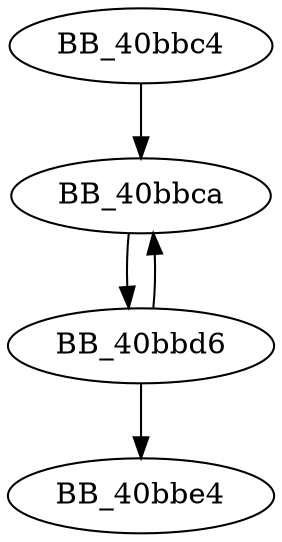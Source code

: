 DiGraph __initp_misc_cfltcvt_tab{
BB_40bbc4->BB_40bbca
BB_40bbca->BB_40bbd6
BB_40bbd6->BB_40bbca
BB_40bbd6->BB_40bbe4
}
